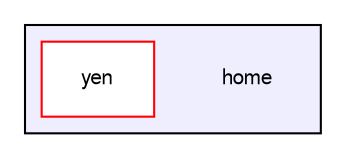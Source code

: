 digraph "home" {
  compound=true
  node [ fontsize="10", fontname="FreeSans"];
  edge [ labelfontsize="10", labelfontname="FreeSans"];
  subgraph clusterdir_43e0a1f539e00dcfa1a6bc4d4fee4fc2 {
    graph [ bgcolor="#eeeeff", pencolor="black", label="" URL="dir_43e0a1f539e00dcfa1a6bc4d4fee4fc2.html"];
    dir_43e0a1f539e00dcfa1a6bc4d4fee4fc2 [shape=plaintext label="home"];
    dir_2c5c9818333ab28b2a8a0218a86b70e6 [shape=box label="yen" color="red" fillcolor="white" style="filled" URL="dir_2c5c9818333ab28b2a8a0218a86b70e6.html"];
  }
}
